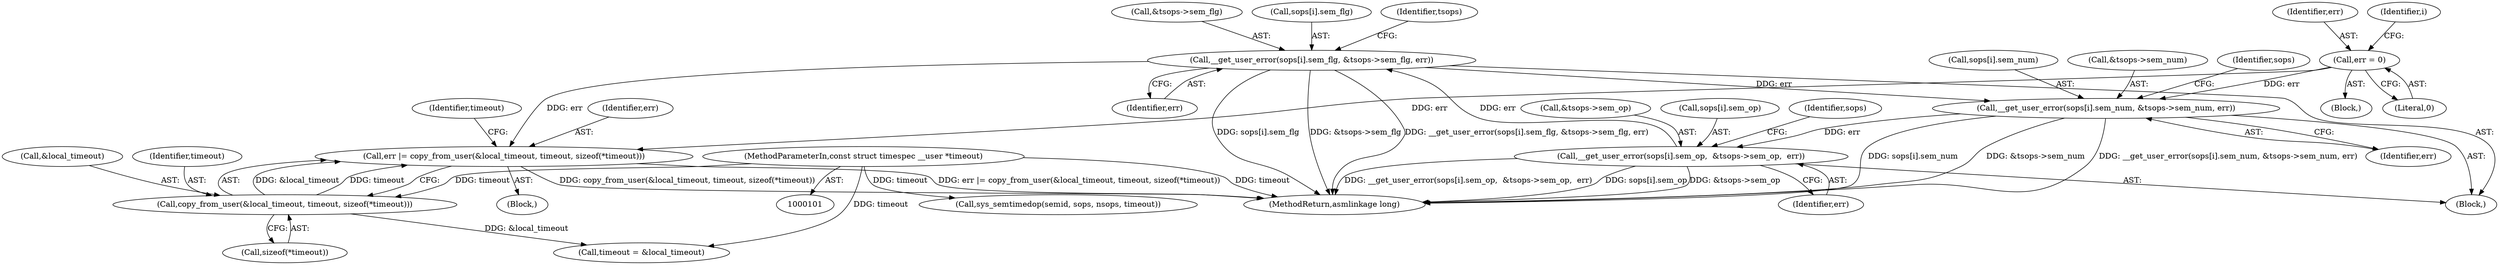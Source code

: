 digraph "0_linux_0f22072ab50cac7983f9660d33974b45184da4f9@API" {
"1000184" [label="(Call,err |= copy_from_user(&local_timeout, timeout, sizeof(*timeout)))"];
"1000168" [label="(Call,__get_user_error(sops[i].sem_flg, &tsops->sem_flg, err))"];
"1000157" [label="(Call,__get_user_error(sops[i].sem_op,  &tsops->sem_op,  err))"];
"1000146" [label="(Call,__get_user_error(sops[i].sem_num, &tsops->sem_num, err))"];
"1000133" [label="(Call,err = 0)"];
"1000186" [label="(Call,copy_from_user(&local_timeout, timeout, sizeof(*timeout)))"];
"1000105" [label="(MethodParameterIn,const struct timespec __user *timeout)"];
"1000189" [label="(Identifier,timeout)"];
"1000184" [label="(Call,err |= copy_from_user(&local_timeout, timeout, sizeof(*timeout)))"];
"1000138" [label="(Identifier,i)"];
"1000106" [label="(Block,)"];
"1000145" [label="(Block,)"];
"1000163" [label="(Call,&tsops->sem_op)"];
"1000157" [label="(Call,__get_user_error(sops[i].sem_op,  &tsops->sem_op,  err))"];
"1000167" [label="(Identifier,err)"];
"1000180" [label="(Identifier,tsops)"];
"1000194" [label="(Identifier,timeout)"];
"1000225" [label="(MethodReturn,asmlinkage long)"];
"1000174" [label="(Call,&tsops->sem_flg)"];
"1000133" [label="(Call,err = 0)"];
"1000178" [label="(Identifier,err)"];
"1000193" [label="(Call,timeout = &local_timeout)"];
"1000135" [label="(Literal,0)"];
"1000190" [label="(Call,sizeof(*timeout))"];
"1000186" [label="(Call,copy_from_user(&local_timeout, timeout, sizeof(*timeout)))"];
"1000147" [label="(Call,sops[i].sem_num)"];
"1000168" [label="(Call,__get_user_error(sops[i].sem_flg, &tsops->sem_flg, err))"];
"1000156" [label="(Identifier,err)"];
"1000152" [label="(Call,&tsops->sem_num)"];
"1000187" [label="(Call,&local_timeout)"];
"1000183" [label="(Block,)"];
"1000158" [label="(Call,sops[i].sem_op)"];
"1000185" [label="(Identifier,err)"];
"1000214" [label="(Call,sys_semtimedop(semid, sops, nsops, timeout))"];
"1000134" [label="(Identifier,err)"];
"1000171" [label="(Identifier,sops)"];
"1000169" [label="(Call,sops[i].sem_flg)"];
"1000160" [label="(Identifier,sops)"];
"1000146" [label="(Call,__get_user_error(sops[i].sem_num, &tsops->sem_num, err))"];
"1000105" [label="(MethodParameterIn,const struct timespec __user *timeout)"];
"1000184" -> "1000183"  [label="AST: "];
"1000184" -> "1000186"  [label="CFG: "];
"1000185" -> "1000184"  [label="AST: "];
"1000186" -> "1000184"  [label="AST: "];
"1000194" -> "1000184"  [label="CFG: "];
"1000184" -> "1000225"  [label="DDG: copy_from_user(&local_timeout, timeout, sizeof(*timeout))"];
"1000184" -> "1000225"  [label="DDG: err |= copy_from_user(&local_timeout, timeout, sizeof(*timeout))"];
"1000168" -> "1000184"  [label="DDG: err"];
"1000133" -> "1000184"  [label="DDG: err"];
"1000186" -> "1000184"  [label="DDG: &local_timeout"];
"1000186" -> "1000184"  [label="DDG: timeout"];
"1000168" -> "1000145"  [label="AST: "];
"1000168" -> "1000178"  [label="CFG: "];
"1000169" -> "1000168"  [label="AST: "];
"1000174" -> "1000168"  [label="AST: "];
"1000178" -> "1000168"  [label="AST: "];
"1000180" -> "1000168"  [label="CFG: "];
"1000168" -> "1000225"  [label="DDG: __get_user_error(sops[i].sem_flg, &tsops->sem_flg, err)"];
"1000168" -> "1000225"  [label="DDG: sops[i].sem_flg"];
"1000168" -> "1000225"  [label="DDG: &tsops->sem_flg"];
"1000168" -> "1000146"  [label="DDG: err"];
"1000157" -> "1000168"  [label="DDG: err"];
"1000157" -> "1000145"  [label="AST: "];
"1000157" -> "1000167"  [label="CFG: "];
"1000158" -> "1000157"  [label="AST: "];
"1000163" -> "1000157"  [label="AST: "];
"1000167" -> "1000157"  [label="AST: "];
"1000171" -> "1000157"  [label="CFG: "];
"1000157" -> "1000225"  [label="DDG: __get_user_error(sops[i].sem_op,  &tsops->sem_op,  err)"];
"1000157" -> "1000225"  [label="DDG: sops[i].sem_op"];
"1000157" -> "1000225"  [label="DDG: &tsops->sem_op"];
"1000146" -> "1000157"  [label="DDG: err"];
"1000146" -> "1000145"  [label="AST: "];
"1000146" -> "1000156"  [label="CFG: "];
"1000147" -> "1000146"  [label="AST: "];
"1000152" -> "1000146"  [label="AST: "];
"1000156" -> "1000146"  [label="AST: "];
"1000160" -> "1000146"  [label="CFG: "];
"1000146" -> "1000225"  [label="DDG: &tsops->sem_num"];
"1000146" -> "1000225"  [label="DDG: __get_user_error(sops[i].sem_num, &tsops->sem_num, err)"];
"1000146" -> "1000225"  [label="DDG: sops[i].sem_num"];
"1000133" -> "1000146"  [label="DDG: err"];
"1000133" -> "1000106"  [label="AST: "];
"1000133" -> "1000135"  [label="CFG: "];
"1000134" -> "1000133"  [label="AST: "];
"1000135" -> "1000133"  [label="AST: "];
"1000138" -> "1000133"  [label="CFG: "];
"1000186" -> "1000190"  [label="CFG: "];
"1000187" -> "1000186"  [label="AST: "];
"1000189" -> "1000186"  [label="AST: "];
"1000190" -> "1000186"  [label="AST: "];
"1000105" -> "1000186"  [label="DDG: timeout"];
"1000186" -> "1000193"  [label="DDG: &local_timeout"];
"1000105" -> "1000101"  [label="AST: "];
"1000105" -> "1000225"  [label="DDG: timeout"];
"1000105" -> "1000193"  [label="DDG: timeout"];
"1000105" -> "1000214"  [label="DDG: timeout"];
}
